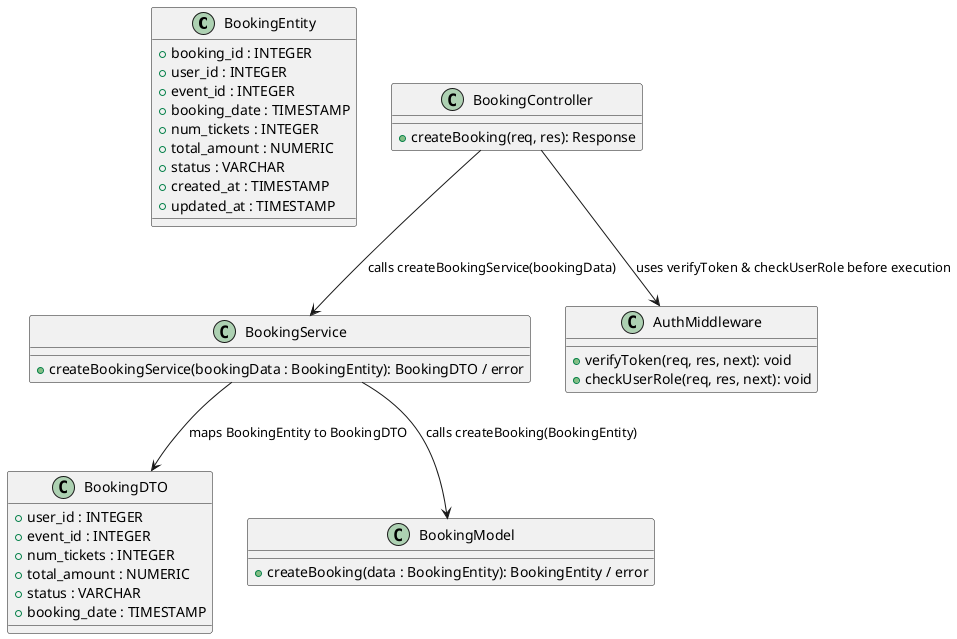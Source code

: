 @startuml CreateBooking
class BookingEntity {
  + booking_id : INTEGER
  + user_id : INTEGER
  + event_id : INTEGER
  + booking_date : TIMESTAMP
  + num_tickets : INTEGER
  + total_amount : NUMERIC
  + status : VARCHAR
  + created_at : TIMESTAMP
  + updated_at : TIMESTAMP
}

class BookingDTO {
  + user_id : INTEGER
  + event_id : INTEGER
  + num_tickets : INTEGER
  + total_amount : NUMERIC
  + status : VARCHAR
  + booking_date : TIMESTAMP
}

class BookingModel {
  + createBooking(data : BookingEntity): BookingEntity / error
}

class BookingService {
  + createBookingService(bookingData : BookingEntity): BookingDTO / error
}

class BookingController {
  + createBooking(req, res): Response
}

class AuthMiddleware {
  + verifyToken(req, res, next): void
  + checkUserRole(req, res, next): void
}

BookingController --> BookingService : calls createBookingService(bookingData)
BookingService --> BookingModel : calls createBooking(BookingEntity)
BookingService --> BookingDTO : maps BookingEntity to BookingDTO
BookingController --> AuthMiddleware : uses verifyToken & checkUserRole before execution
@enduml
